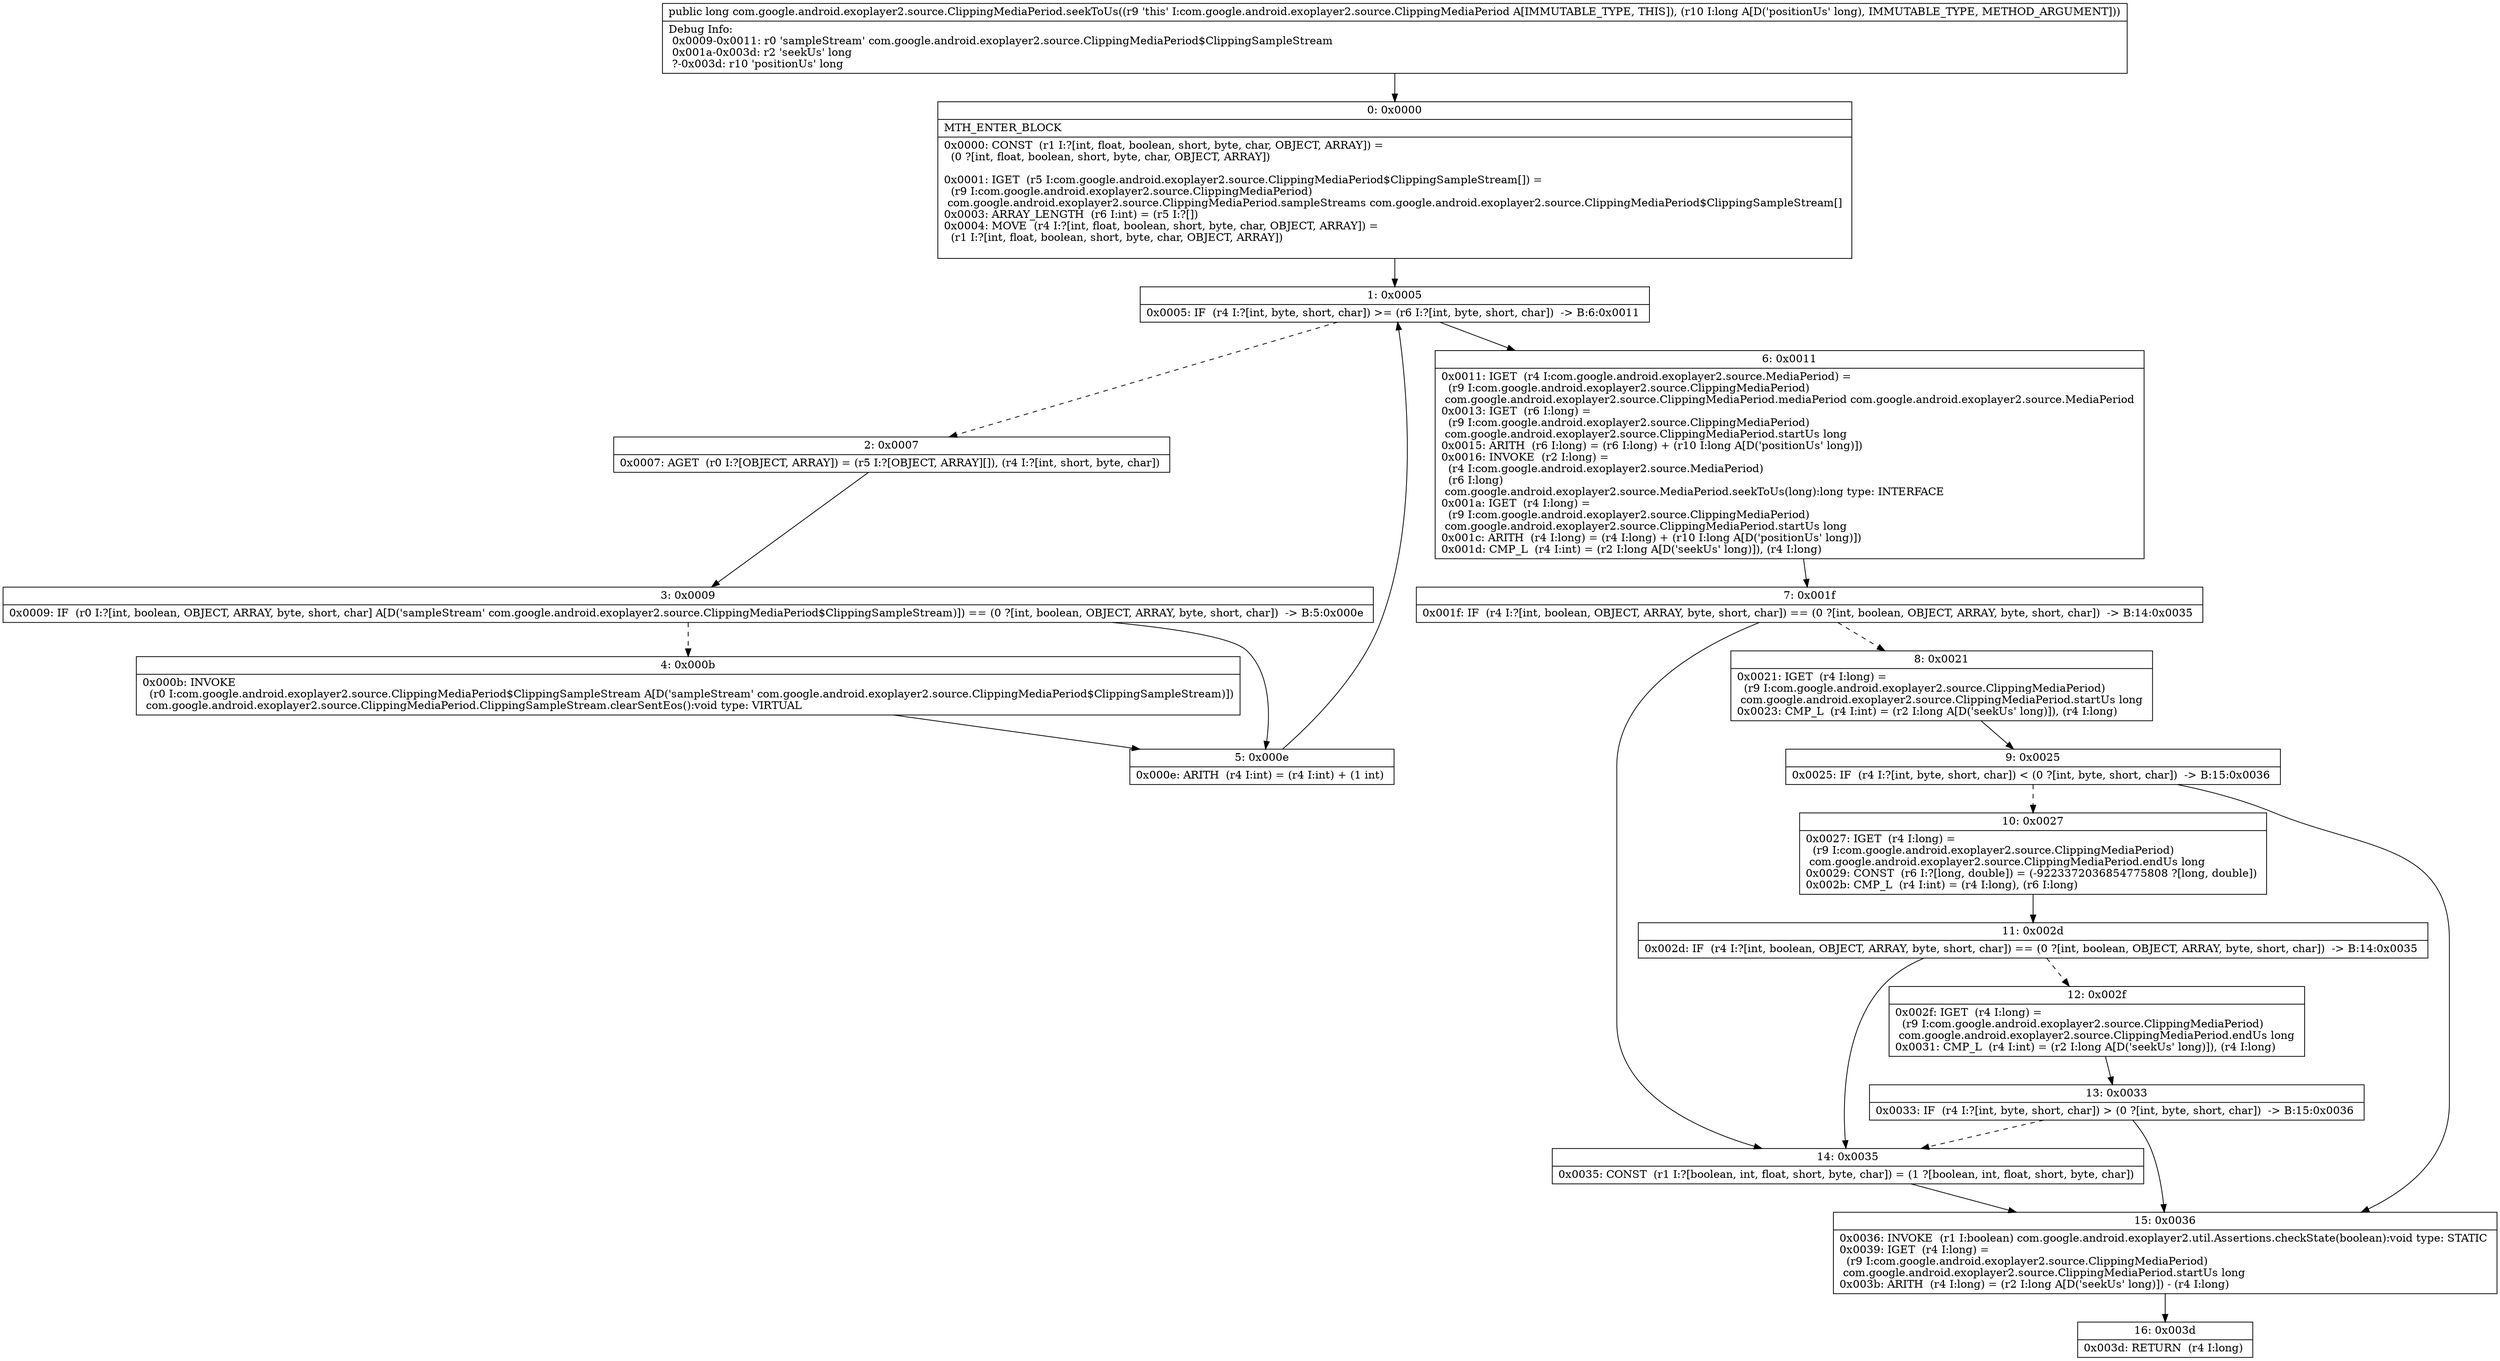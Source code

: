 digraph "CFG forcom.google.android.exoplayer2.source.ClippingMediaPeriod.seekToUs(J)J" {
Node_0 [shape=record,label="{0\:\ 0x0000|MTH_ENTER_BLOCK\l|0x0000: CONST  (r1 I:?[int, float, boolean, short, byte, char, OBJECT, ARRAY]) = \l  (0 ?[int, float, boolean, short, byte, char, OBJECT, ARRAY])\l \l0x0001: IGET  (r5 I:com.google.android.exoplayer2.source.ClippingMediaPeriod$ClippingSampleStream[]) = \l  (r9 I:com.google.android.exoplayer2.source.ClippingMediaPeriod)\l com.google.android.exoplayer2.source.ClippingMediaPeriod.sampleStreams com.google.android.exoplayer2.source.ClippingMediaPeriod$ClippingSampleStream[] \l0x0003: ARRAY_LENGTH  (r6 I:int) = (r5 I:?[]) \l0x0004: MOVE  (r4 I:?[int, float, boolean, short, byte, char, OBJECT, ARRAY]) = \l  (r1 I:?[int, float, boolean, short, byte, char, OBJECT, ARRAY])\l \l}"];
Node_1 [shape=record,label="{1\:\ 0x0005|0x0005: IF  (r4 I:?[int, byte, short, char]) \>= (r6 I:?[int, byte, short, char])  \-\> B:6:0x0011 \l}"];
Node_2 [shape=record,label="{2\:\ 0x0007|0x0007: AGET  (r0 I:?[OBJECT, ARRAY]) = (r5 I:?[OBJECT, ARRAY][]), (r4 I:?[int, short, byte, char]) \l}"];
Node_3 [shape=record,label="{3\:\ 0x0009|0x0009: IF  (r0 I:?[int, boolean, OBJECT, ARRAY, byte, short, char] A[D('sampleStream' com.google.android.exoplayer2.source.ClippingMediaPeriod$ClippingSampleStream)]) == (0 ?[int, boolean, OBJECT, ARRAY, byte, short, char])  \-\> B:5:0x000e \l}"];
Node_4 [shape=record,label="{4\:\ 0x000b|0x000b: INVOKE  \l  (r0 I:com.google.android.exoplayer2.source.ClippingMediaPeriod$ClippingSampleStream A[D('sampleStream' com.google.android.exoplayer2.source.ClippingMediaPeriod$ClippingSampleStream)])\l com.google.android.exoplayer2.source.ClippingMediaPeriod.ClippingSampleStream.clearSentEos():void type: VIRTUAL \l}"];
Node_5 [shape=record,label="{5\:\ 0x000e|0x000e: ARITH  (r4 I:int) = (r4 I:int) + (1 int) \l}"];
Node_6 [shape=record,label="{6\:\ 0x0011|0x0011: IGET  (r4 I:com.google.android.exoplayer2.source.MediaPeriod) = \l  (r9 I:com.google.android.exoplayer2.source.ClippingMediaPeriod)\l com.google.android.exoplayer2.source.ClippingMediaPeriod.mediaPeriod com.google.android.exoplayer2.source.MediaPeriod \l0x0013: IGET  (r6 I:long) = \l  (r9 I:com.google.android.exoplayer2.source.ClippingMediaPeriod)\l com.google.android.exoplayer2.source.ClippingMediaPeriod.startUs long \l0x0015: ARITH  (r6 I:long) = (r6 I:long) + (r10 I:long A[D('positionUs' long)]) \l0x0016: INVOKE  (r2 I:long) = \l  (r4 I:com.google.android.exoplayer2.source.MediaPeriod)\l  (r6 I:long)\l com.google.android.exoplayer2.source.MediaPeriod.seekToUs(long):long type: INTERFACE \l0x001a: IGET  (r4 I:long) = \l  (r9 I:com.google.android.exoplayer2.source.ClippingMediaPeriod)\l com.google.android.exoplayer2.source.ClippingMediaPeriod.startUs long \l0x001c: ARITH  (r4 I:long) = (r4 I:long) + (r10 I:long A[D('positionUs' long)]) \l0x001d: CMP_L  (r4 I:int) = (r2 I:long A[D('seekUs' long)]), (r4 I:long) \l}"];
Node_7 [shape=record,label="{7\:\ 0x001f|0x001f: IF  (r4 I:?[int, boolean, OBJECT, ARRAY, byte, short, char]) == (0 ?[int, boolean, OBJECT, ARRAY, byte, short, char])  \-\> B:14:0x0035 \l}"];
Node_8 [shape=record,label="{8\:\ 0x0021|0x0021: IGET  (r4 I:long) = \l  (r9 I:com.google.android.exoplayer2.source.ClippingMediaPeriod)\l com.google.android.exoplayer2.source.ClippingMediaPeriod.startUs long \l0x0023: CMP_L  (r4 I:int) = (r2 I:long A[D('seekUs' long)]), (r4 I:long) \l}"];
Node_9 [shape=record,label="{9\:\ 0x0025|0x0025: IF  (r4 I:?[int, byte, short, char]) \< (0 ?[int, byte, short, char])  \-\> B:15:0x0036 \l}"];
Node_10 [shape=record,label="{10\:\ 0x0027|0x0027: IGET  (r4 I:long) = \l  (r9 I:com.google.android.exoplayer2.source.ClippingMediaPeriod)\l com.google.android.exoplayer2.source.ClippingMediaPeriod.endUs long \l0x0029: CONST  (r6 I:?[long, double]) = (\-9223372036854775808 ?[long, double]) \l0x002b: CMP_L  (r4 I:int) = (r4 I:long), (r6 I:long) \l}"];
Node_11 [shape=record,label="{11\:\ 0x002d|0x002d: IF  (r4 I:?[int, boolean, OBJECT, ARRAY, byte, short, char]) == (0 ?[int, boolean, OBJECT, ARRAY, byte, short, char])  \-\> B:14:0x0035 \l}"];
Node_12 [shape=record,label="{12\:\ 0x002f|0x002f: IGET  (r4 I:long) = \l  (r9 I:com.google.android.exoplayer2.source.ClippingMediaPeriod)\l com.google.android.exoplayer2.source.ClippingMediaPeriod.endUs long \l0x0031: CMP_L  (r4 I:int) = (r2 I:long A[D('seekUs' long)]), (r4 I:long) \l}"];
Node_13 [shape=record,label="{13\:\ 0x0033|0x0033: IF  (r4 I:?[int, byte, short, char]) \> (0 ?[int, byte, short, char])  \-\> B:15:0x0036 \l}"];
Node_14 [shape=record,label="{14\:\ 0x0035|0x0035: CONST  (r1 I:?[boolean, int, float, short, byte, char]) = (1 ?[boolean, int, float, short, byte, char]) \l}"];
Node_15 [shape=record,label="{15\:\ 0x0036|0x0036: INVOKE  (r1 I:boolean) com.google.android.exoplayer2.util.Assertions.checkState(boolean):void type: STATIC \l0x0039: IGET  (r4 I:long) = \l  (r9 I:com.google.android.exoplayer2.source.ClippingMediaPeriod)\l com.google.android.exoplayer2.source.ClippingMediaPeriod.startUs long \l0x003b: ARITH  (r4 I:long) = (r2 I:long A[D('seekUs' long)]) \- (r4 I:long) \l}"];
Node_16 [shape=record,label="{16\:\ 0x003d|0x003d: RETURN  (r4 I:long) \l}"];
MethodNode[shape=record,label="{public long com.google.android.exoplayer2.source.ClippingMediaPeriod.seekToUs((r9 'this' I:com.google.android.exoplayer2.source.ClippingMediaPeriod A[IMMUTABLE_TYPE, THIS]), (r10 I:long A[D('positionUs' long), IMMUTABLE_TYPE, METHOD_ARGUMENT]))  | Debug Info:\l  0x0009\-0x0011: r0 'sampleStream' com.google.android.exoplayer2.source.ClippingMediaPeriod$ClippingSampleStream\l  0x001a\-0x003d: r2 'seekUs' long\l  ?\-0x003d: r10 'positionUs' long\l}"];
MethodNode -> Node_0;
Node_0 -> Node_1;
Node_1 -> Node_2[style=dashed];
Node_1 -> Node_6;
Node_2 -> Node_3;
Node_3 -> Node_4[style=dashed];
Node_3 -> Node_5;
Node_4 -> Node_5;
Node_5 -> Node_1;
Node_6 -> Node_7;
Node_7 -> Node_8[style=dashed];
Node_7 -> Node_14;
Node_8 -> Node_9;
Node_9 -> Node_10[style=dashed];
Node_9 -> Node_15;
Node_10 -> Node_11;
Node_11 -> Node_12[style=dashed];
Node_11 -> Node_14;
Node_12 -> Node_13;
Node_13 -> Node_14[style=dashed];
Node_13 -> Node_15;
Node_14 -> Node_15;
Node_15 -> Node_16;
}

